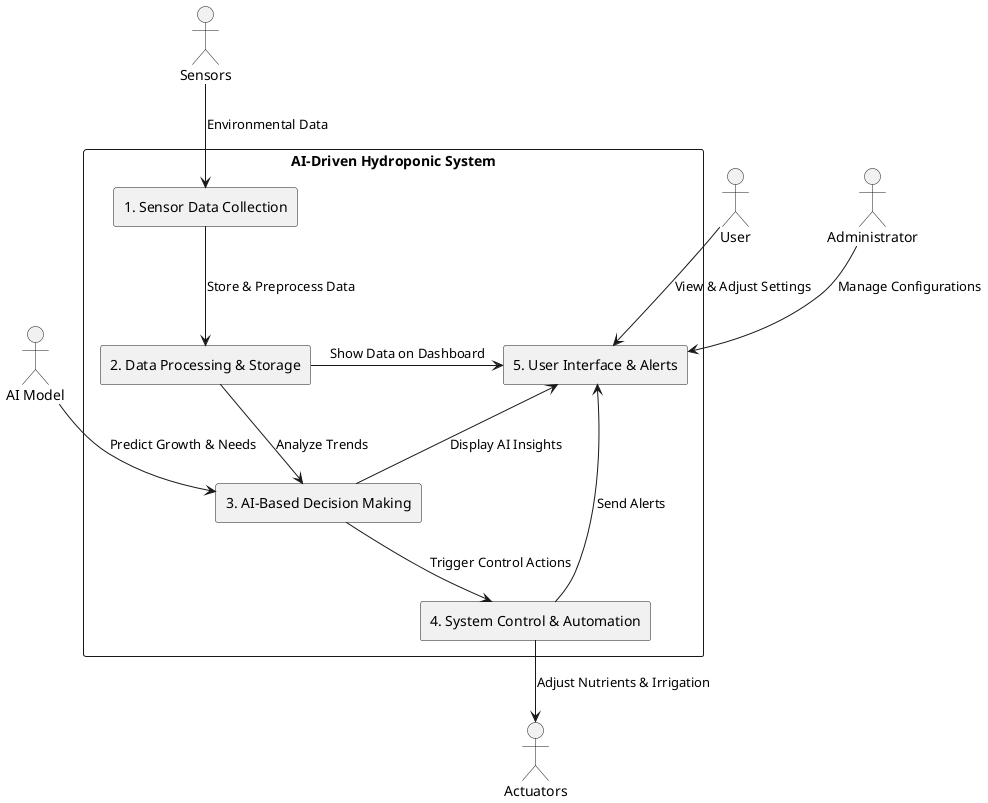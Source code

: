 @startuml
top to bottom direction

actor "User" as User
actor "Administrator" as Admin
actor "Sensors" as Sensors
actor "Actuators" as Actuators
actor "AI Model" as AI

rectangle "AI-Driven Hydroponic System" {
    rectangle "1. Sensor Data Collection" as P1
    rectangle "2. Data Processing & Storage" as P2
    rectangle "3. AI-Based Decision Making" as P3
    rectangle "4. System Control & Automation" as P4
    rectangle "5. User Interface & Alerts" as P5
}

Sensors -down-> P1 : "Environmental Data"
P1 -down-> P2 : "Store & Preprocess Data"
P2 -down-> P3 : "Analyze Trends"
AI -down-> P3 : "Predict Growth & Needs"
P3 -down-> P4 : "Trigger Control Actions"
P4 -down-> Actuators : "Adjust Nutrients & Irrigation"

P2 -left-> P5 : "Show Data on Dashboard"
P3 -left-> P5 : "Display AI Insights"
P4 -left-> P5 : "Send Alerts"

User -down-> P5 : "View & Adjust Settings"
Admin -down-> P5 : "Manage Configurations"

@enduml
